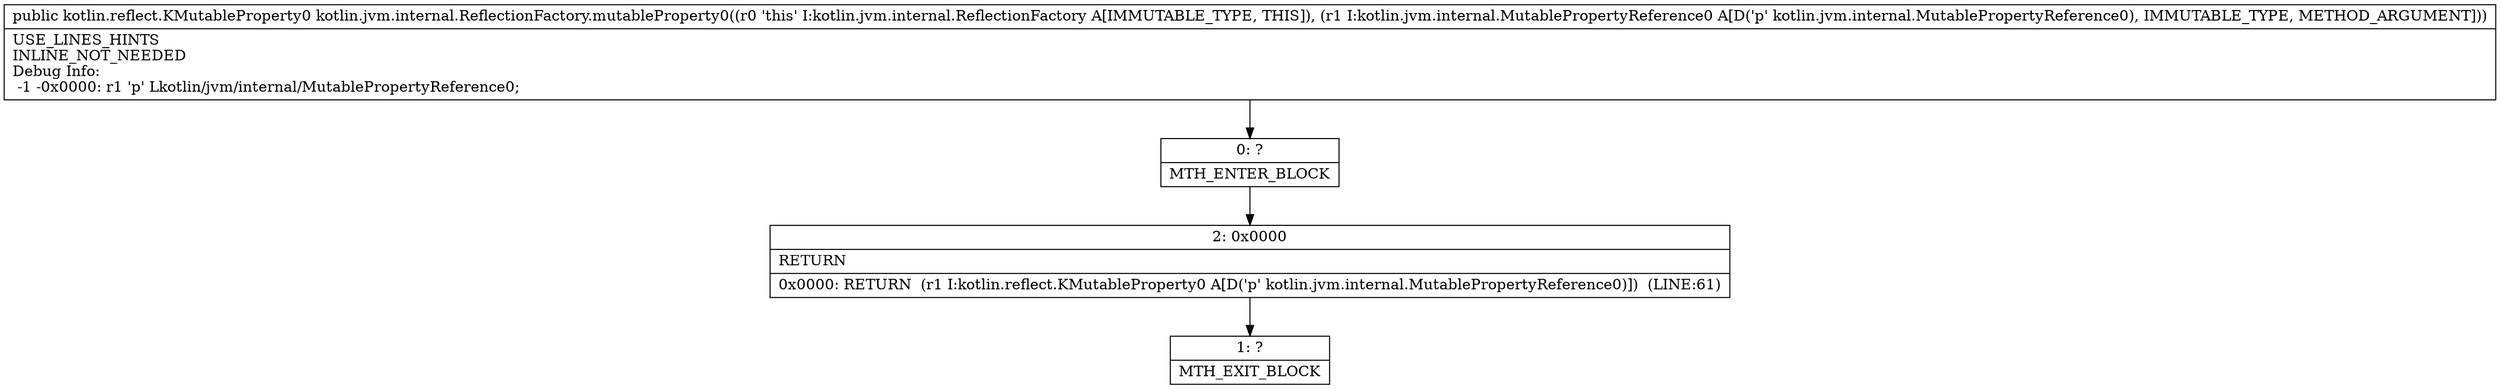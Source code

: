 digraph "CFG forkotlin.jvm.internal.ReflectionFactory.mutableProperty0(Lkotlin\/jvm\/internal\/MutablePropertyReference0;)Lkotlin\/reflect\/KMutableProperty0;" {
Node_0 [shape=record,label="{0\:\ ?|MTH_ENTER_BLOCK\l}"];
Node_2 [shape=record,label="{2\:\ 0x0000|RETURN\l|0x0000: RETURN  (r1 I:kotlin.reflect.KMutableProperty0 A[D('p' kotlin.jvm.internal.MutablePropertyReference0)])  (LINE:61)\l}"];
Node_1 [shape=record,label="{1\:\ ?|MTH_EXIT_BLOCK\l}"];
MethodNode[shape=record,label="{public kotlin.reflect.KMutableProperty0 kotlin.jvm.internal.ReflectionFactory.mutableProperty0((r0 'this' I:kotlin.jvm.internal.ReflectionFactory A[IMMUTABLE_TYPE, THIS]), (r1 I:kotlin.jvm.internal.MutablePropertyReference0 A[D('p' kotlin.jvm.internal.MutablePropertyReference0), IMMUTABLE_TYPE, METHOD_ARGUMENT]))  | USE_LINES_HINTS\lINLINE_NOT_NEEDED\lDebug Info:\l  \-1 \-0x0000: r1 'p' Lkotlin\/jvm\/internal\/MutablePropertyReference0;\l}"];
MethodNode -> Node_0;Node_0 -> Node_2;
Node_2 -> Node_1;
}

